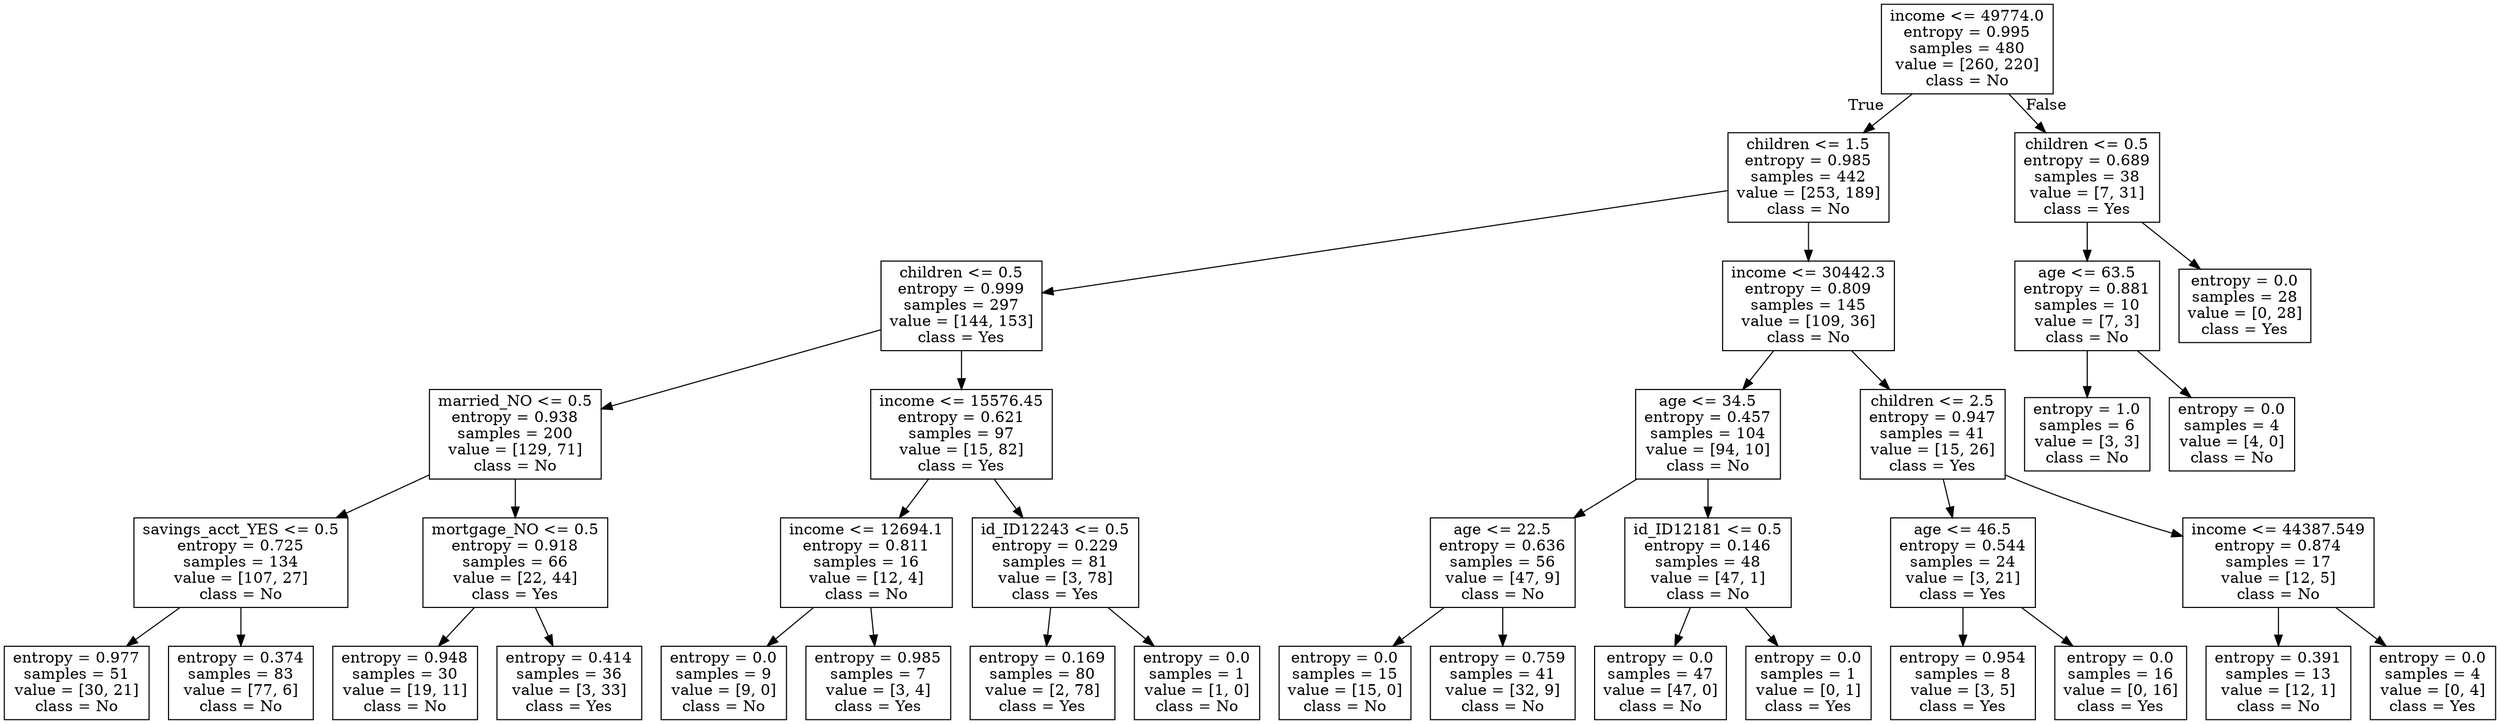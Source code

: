 digraph Tree {
node [shape=box] ;
0 [label="income <= 49774.0\nentropy = 0.995\nsamples = 480\nvalue = [260, 220]\nclass = No"] ;
1 [label="children <= 1.5\nentropy = 0.985\nsamples = 442\nvalue = [253, 189]\nclass = No"] ;
0 -> 1 [labeldistance=2.5, labelangle=45, headlabel="True"] ;
2 [label="children <= 0.5\nentropy = 0.999\nsamples = 297\nvalue = [144, 153]\nclass = Yes"] ;
1 -> 2 ;
3 [label="married_NO <= 0.5\nentropy = 0.938\nsamples = 200\nvalue = [129, 71]\nclass = No"] ;
2 -> 3 ;
4 [label="savings_acct_YES <= 0.5\nentropy = 0.725\nsamples = 134\nvalue = [107, 27]\nclass = No"] ;
3 -> 4 ;
5 [label="entropy = 0.977\nsamples = 51\nvalue = [30, 21]\nclass = No"] ;
4 -> 5 ;
6 [label="entropy = 0.374\nsamples = 83\nvalue = [77, 6]\nclass = No"] ;
4 -> 6 ;
7 [label="mortgage_NO <= 0.5\nentropy = 0.918\nsamples = 66\nvalue = [22, 44]\nclass = Yes"] ;
3 -> 7 ;
8 [label="entropy = 0.948\nsamples = 30\nvalue = [19, 11]\nclass = No"] ;
7 -> 8 ;
9 [label="entropy = 0.414\nsamples = 36\nvalue = [3, 33]\nclass = Yes"] ;
7 -> 9 ;
10 [label="income <= 15576.45\nentropy = 0.621\nsamples = 97\nvalue = [15, 82]\nclass = Yes"] ;
2 -> 10 ;
11 [label="income <= 12694.1\nentropy = 0.811\nsamples = 16\nvalue = [12, 4]\nclass = No"] ;
10 -> 11 ;
12 [label="entropy = 0.0\nsamples = 9\nvalue = [9, 0]\nclass = No"] ;
11 -> 12 ;
13 [label="entropy = 0.985\nsamples = 7\nvalue = [3, 4]\nclass = Yes"] ;
11 -> 13 ;
14 [label="id_ID12243 <= 0.5\nentropy = 0.229\nsamples = 81\nvalue = [3, 78]\nclass = Yes"] ;
10 -> 14 ;
15 [label="entropy = 0.169\nsamples = 80\nvalue = [2, 78]\nclass = Yes"] ;
14 -> 15 ;
16 [label="entropy = 0.0\nsamples = 1\nvalue = [1, 0]\nclass = No"] ;
14 -> 16 ;
17 [label="income <= 30442.3\nentropy = 0.809\nsamples = 145\nvalue = [109, 36]\nclass = No"] ;
1 -> 17 ;
18 [label="age <= 34.5\nentropy = 0.457\nsamples = 104\nvalue = [94, 10]\nclass = No"] ;
17 -> 18 ;
19 [label="age <= 22.5\nentropy = 0.636\nsamples = 56\nvalue = [47, 9]\nclass = No"] ;
18 -> 19 ;
20 [label="entropy = 0.0\nsamples = 15\nvalue = [15, 0]\nclass = No"] ;
19 -> 20 ;
21 [label="entropy = 0.759\nsamples = 41\nvalue = [32, 9]\nclass = No"] ;
19 -> 21 ;
22 [label="id_ID12181 <= 0.5\nentropy = 0.146\nsamples = 48\nvalue = [47, 1]\nclass = No"] ;
18 -> 22 ;
23 [label="entropy = 0.0\nsamples = 47\nvalue = [47, 0]\nclass = No"] ;
22 -> 23 ;
24 [label="entropy = 0.0\nsamples = 1\nvalue = [0, 1]\nclass = Yes"] ;
22 -> 24 ;
25 [label="children <= 2.5\nentropy = 0.947\nsamples = 41\nvalue = [15, 26]\nclass = Yes"] ;
17 -> 25 ;
26 [label="age <= 46.5\nentropy = 0.544\nsamples = 24\nvalue = [3, 21]\nclass = Yes"] ;
25 -> 26 ;
27 [label="entropy = 0.954\nsamples = 8\nvalue = [3, 5]\nclass = Yes"] ;
26 -> 27 ;
28 [label="entropy = 0.0\nsamples = 16\nvalue = [0, 16]\nclass = Yes"] ;
26 -> 28 ;
29 [label="income <= 44387.549\nentropy = 0.874\nsamples = 17\nvalue = [12, 5]\nclass = No"] ;
25 -> 29 ;
30 [label="entropy = 0.391\nsamples = 13\nvalue = [12, 1]\nclass = No"] ;
29 -> 30 ;
31 [label="entropy = 0.0\nsamples = 4\nvalue = [0, 4]\nclass = Yes"] ;
29 -> 31 ;
32 [label="children <= 0.5\nentropy = 0.689\nsamples = 38\nvalue = [7, 31]\nclass = Yes"] ;
0 -> 32 [labeldistance=2.5, labelangle=-45, headlabel="False"] ;
33 [label="age <= 63.5\nentropy = 0.881\nsamples = 10\nvalue = [7, 3]\nclass = No"] ;
32 -> 33 ;
34 [label="entropy = 1.0\nsamples = 6\nvalue = [3, 3]\nclass = No"] ;
33 -> 34 ;
35 [label="entropy = 0.0\nsamples = 4\nvalue = [4, 0]\nclass = No"] ;
33 -> 35 ;
36 [label="entropy = 0.0\nsamples = 28\nvalue = [0, 28]\nclass = Yes"] ;
32 -> 36 ;
}